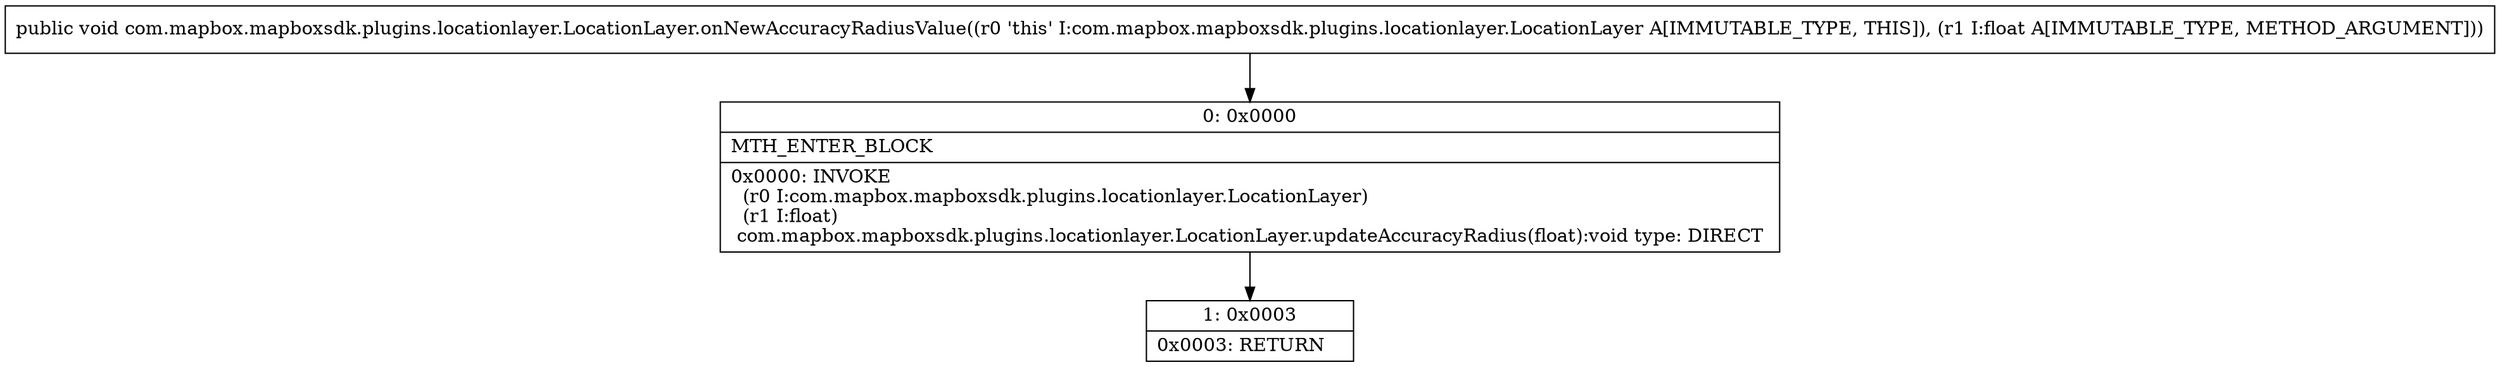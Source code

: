 digraph "CFG forcom.mapbox.mapboxsdk.plugins.locationlayer.LocationLayer.onNewAccuracyRadiusValue(F)V" {
Node_0 [shape=record,label="{0\:\ 0x0000|MTH_ENTER_BLOCK\l|0x0000: INVOKE  \l  (r0 I:com.mapbox.mapboxsdk.plugins.locationlayer.LocationLayer)\l  (r1 I:float)\l com.mapbox.mapboxsdk.plugins.locationlayer.LocationLayer.updateAccuracyRadius(float):void type: DIRECT \l}"];
Node_1 [shape=record,label="{1\:\ 0x0003|0x0003: RETURN   \l}"];
MethodNode[shape=record,label="{public void com.mapbox.mapboxsdk.plugins.locationlayer.LocationLayer.onNewAccuracyRadiusValue((r0 'this' I:com.mapbox.mapboxsdk.plugins.locationlayer.LocationLayer A[IMMUTABLE_TYPE, THIS]), (r1 I:float A[IMMUTABLE_TYPE, METHOD_ARGUMENT])) }"];
MethodNode -> Node_0;
Node_0 -> Node_1;
}

